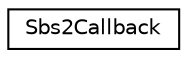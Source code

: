 digraph G
{
  edge [fontname="Helvetica",fontsize="10",labelfontname="Helvetica",labelfontsize="10"];
  node [fontname="Helvetica",fontsize="10",shape=record];
  rankdir="LR";
  Node1 [label="Sbs2Callback",height=0.2,width=0.4,color="black", fillcolor="white", style="filled",URL="$class_sbs2_callback.html"];
}
